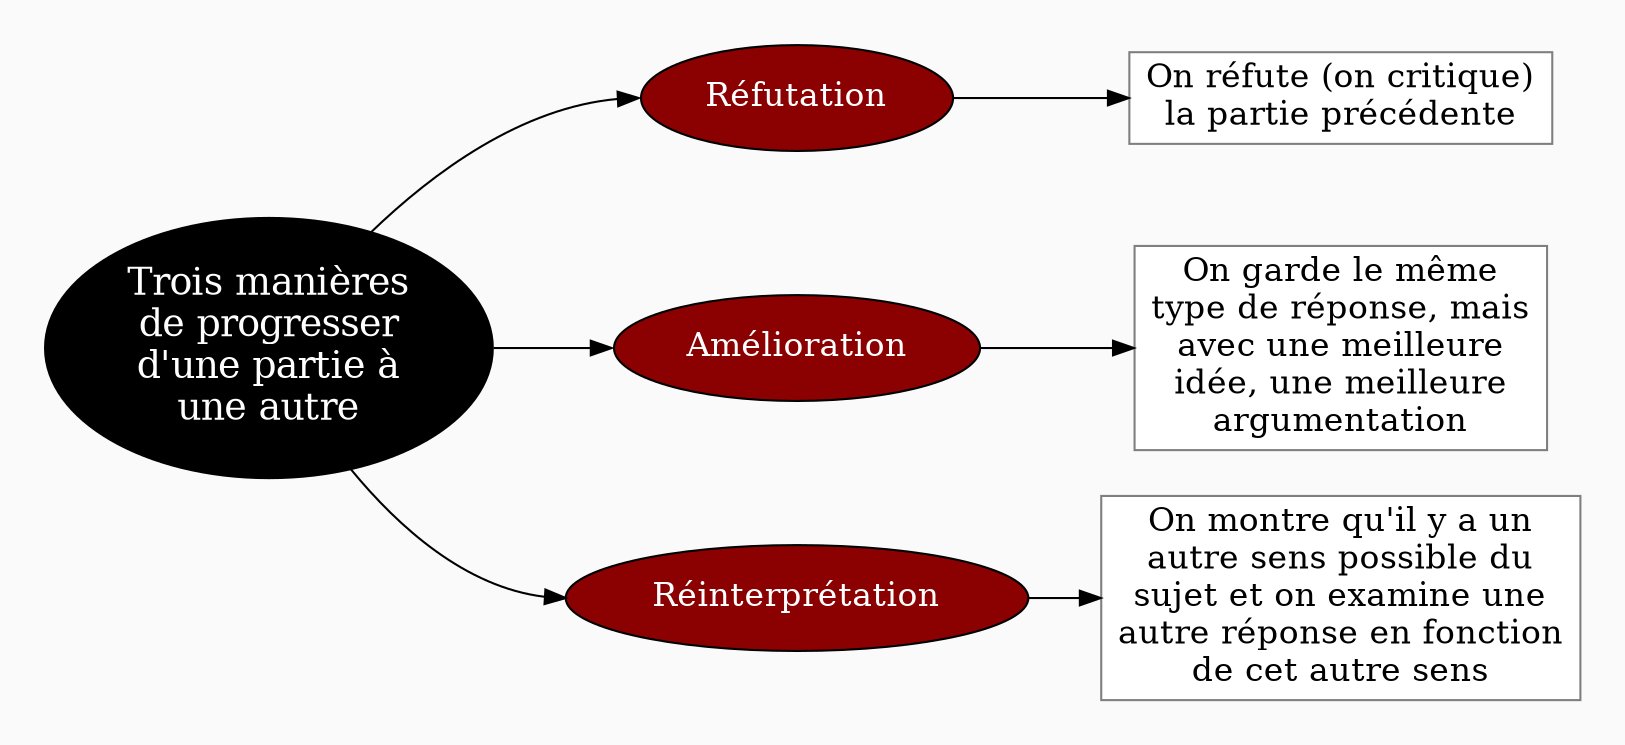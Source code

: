 digraph G {
// Template : diagram
// Usage : méthode pour la construction du plan d'une dissertation, progression des parties

rankdir=LR
splines=true
//splines=curved
bgcolor=grey98
pad=0.3
style=filled
edge[minlen=4]
ranksep=0.1
nodesep=0.2 // valeur à changer ?

// NIVEAU 1
node[style=filled; fillcolor=12 ; fontcolor=white ; fontsize=18]
// 
a1[label="Trois manières
de progresser
d'une partie à
une autre"]


// NIVEAU 2
node[style=filled;fillcolor=red4;fontcolor=white; fontsize=16]
// b1[label=""]
a1->{
b1[label="Réfutation",margin=0.12]    
b2[label="Amélioration",margin=0.12]
b3[label="Réinterprétation",margin=0.12]
}[headport=w]

{rank=same;b1->b2->b3[style=invis;minlen=5]}

// NIVEAU 3 (sans intermédiaire)
node [shape=box; style=filled;fillcolor=white;fontcolor=black;color=grey50]
// c1[label=""]
b1->c1
c1[label="On réfute (on critique)
la partie précédente"]
b2->c2
c2[label="On garde le même
type de réponse, mais
avec une meilleure
idée, une meilleure
argumentation"]
b3->c3
c3[label="On montre qu'il y a un
autre sens possible du
sujet et on examine une
autre réponse en fonction
de cet autre sens"]



// INTERMEDIAIRE AVANT NIVEAU 3
node[style=filled;fillcolor=grey78;shape=oval]
// [arrowhead=none]
// bc1[label=""]

// NIVEAU 3 (avec intermédiaire)
node[style="filled";fillcolor=white;shape=box;color=grey50]
// c1[label=""]

// NIVEAU 4
node[style="filled, rounded";fillcolor=white;shape=box;color=grey50]
// d1[label=""]


// ETIQUETTES EN ROUGE
node[shape=plaintext;fontcolor=firebrick3;fillcolor=grey98]
// e1[label=< <B>= Titre</B><BR /><BR />Contenu<BR /> >]
// e1[label=""]
// ->e1[minlen=1;style=invis]


// Remarques
node[color=blue;shape=box;style=filled;margin=0.07;fontcolor=black;fontsize=13]
edge[color=blue;arrowhead="none";xlabel="";style=dashed]
// r1[label=""]
// {rank=same;->r1}
// {rank=same;r1->[dir=back]}


}
